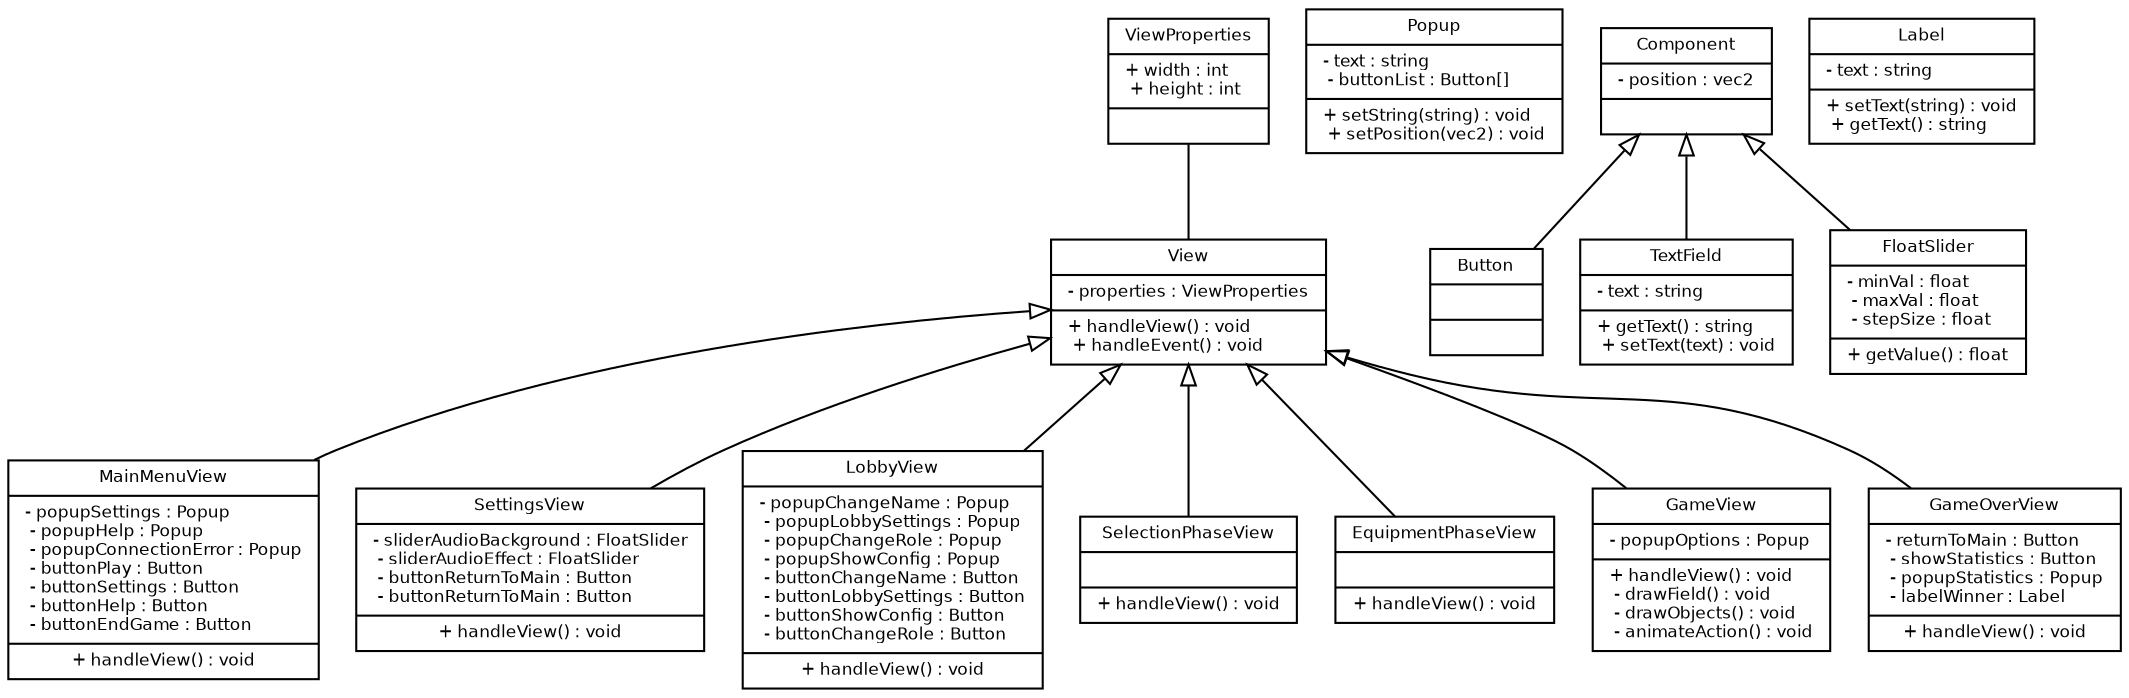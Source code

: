 digraph G{

    /* sollte wieder mit flatten compiled werden, damit dass etwas besser aussieht */
    /* ToDo: sinnvolle Attribute und Funktionen für die Views */
    /* Popup sollten abstrakt sein! --> einzelnen abstracts erben einfach nur davon */
    /* wie wird das HUD dargestellt? */

    fontname = "Bitstream Vera Sans"
    fontsize = 8

    node [
        fontname = "Bitstream Vera Sans"
        fontsize = 8
        shape = "record"
    ]

    edge [
        fontname = "Bitstream Vera Sans"
        fontsize = 8
        arrowhead = "onormal"
        labeldistance = 1.5
    ]


    View [
        label = "{View|
            - properties : ViewProperties\l
            | + handleView() : void\l
            + handleEvent() : void\l 
            }"
    ]

    MainMenuView [
        label = "{MainMenuView|
            - popupSettings : Popup\l
            - popupHelp : Popup\l
            - popupConnectionError : Popup\l
            - buttonPlay : Button\l
            - buttonSettings : Button\l
            - buttonHelp : Button\l
            - buttonEndGame : Button\l
            
            |
            + handleView() : void}"
    ]

    SettingsView [
        label = "{SettingsView|
        - sliderAudioBackground : FloatSlider\l
        - sliderAudioEffect : FloatSlider\l
        - buttonReturnToMain : Button\l
        - buttonReturnToMain : Button\l
        |
        + handleView() : void}"
    ]

    LobbyView [
        label = "{LobbyView|
            - popupChangeName : Popup\l
            - popupLobbySettings : Popup\l
            - popupChangeRole : Popup\l
            - popupShowConfig : Popup\l
            - buttonChangeName : Button\l
            - buttonLobbySettings : Button\l
            - buttonShowConfig : Button\l
            - buttonChangeRole : Button\l
            |
            + handleView() : void}"
    ]

    SelectionPhaseView [
        label = "{SelectionPhaseView||+ handleView() : void}"
    ]

    EquipmentPhaseView [
        label = "{EquipmentPhaseView||+ handleView() : void}"
    ]

    GameView [
        label = "{GameView|
            - popupOptions : Popup\l 
            |
            + handleView() : void\l
            - drawField() : void\l
            - drawObjects() : void\l
            - animateAction() : void\l
        }"
    ]

    GameOverView [
        label = "{GameOverView|
        - returnToMain : Button\l
        - showStatistics : Button\l
        - popupStatistics : Popup\l
        - labelWinner : Label\l
        |+ handleView() : void}"
    ]

    Popup [
        label = "{Popup|
            - text : string\l
            - buttonList : Button[]\l
            |
            + setString(string) : void\l
            + setPosition(vec2) : void\l
            }"
    ]
        
    Component [
        label = "{Component|
            - position : vec2\l
            |
            
        }"
    ]

    Button [
        label = "{Button||}"
    ]

    TextField [
        label = "{TextField|
        - text : string\l
        |
        + getText() : string\l
        + setText(text) : void\l
    }"
    ]
    
    Label [
        label = "{Label|
        - text : string\l
        |
        + setText(string) : void\l
        + getText() : string\l
        }"
    ]

    FloatSlider [
        label = "{FloatSlider|
        - minVal : float\l
        - maxVal : float\l
        - stepSize : float\l
        |
        + getValue() : float\l
    }"
    ]
    
    ViewProperties [
        label = "{ViewProperties|
            + width : int\l
            + height : int\l
            |
        }"
    ]
    
    

    edge [
        arrowhead = none
    ]
    ViewProperties -> View

    //Aggregations
    edge [
        arrowhead = "odiamond"
    ]

    //Compositions
    edge [
        arrowhead = "diamond"
        dir = "back"
        arrowtail = "empty"
    ]

    View -> MainMenuView
    View -> LobbyView
    View -> GameOverView
    View -> GameView
    View -> SettingsView
    View -> EquipmentPhaseView
    View -> SelectionPhaseView

    Component -> Button
    Component -> TextField
    Component -> FloatSlider
    //Normal arrows
    edge [
        arrowhead = "vee"
    ]
}
